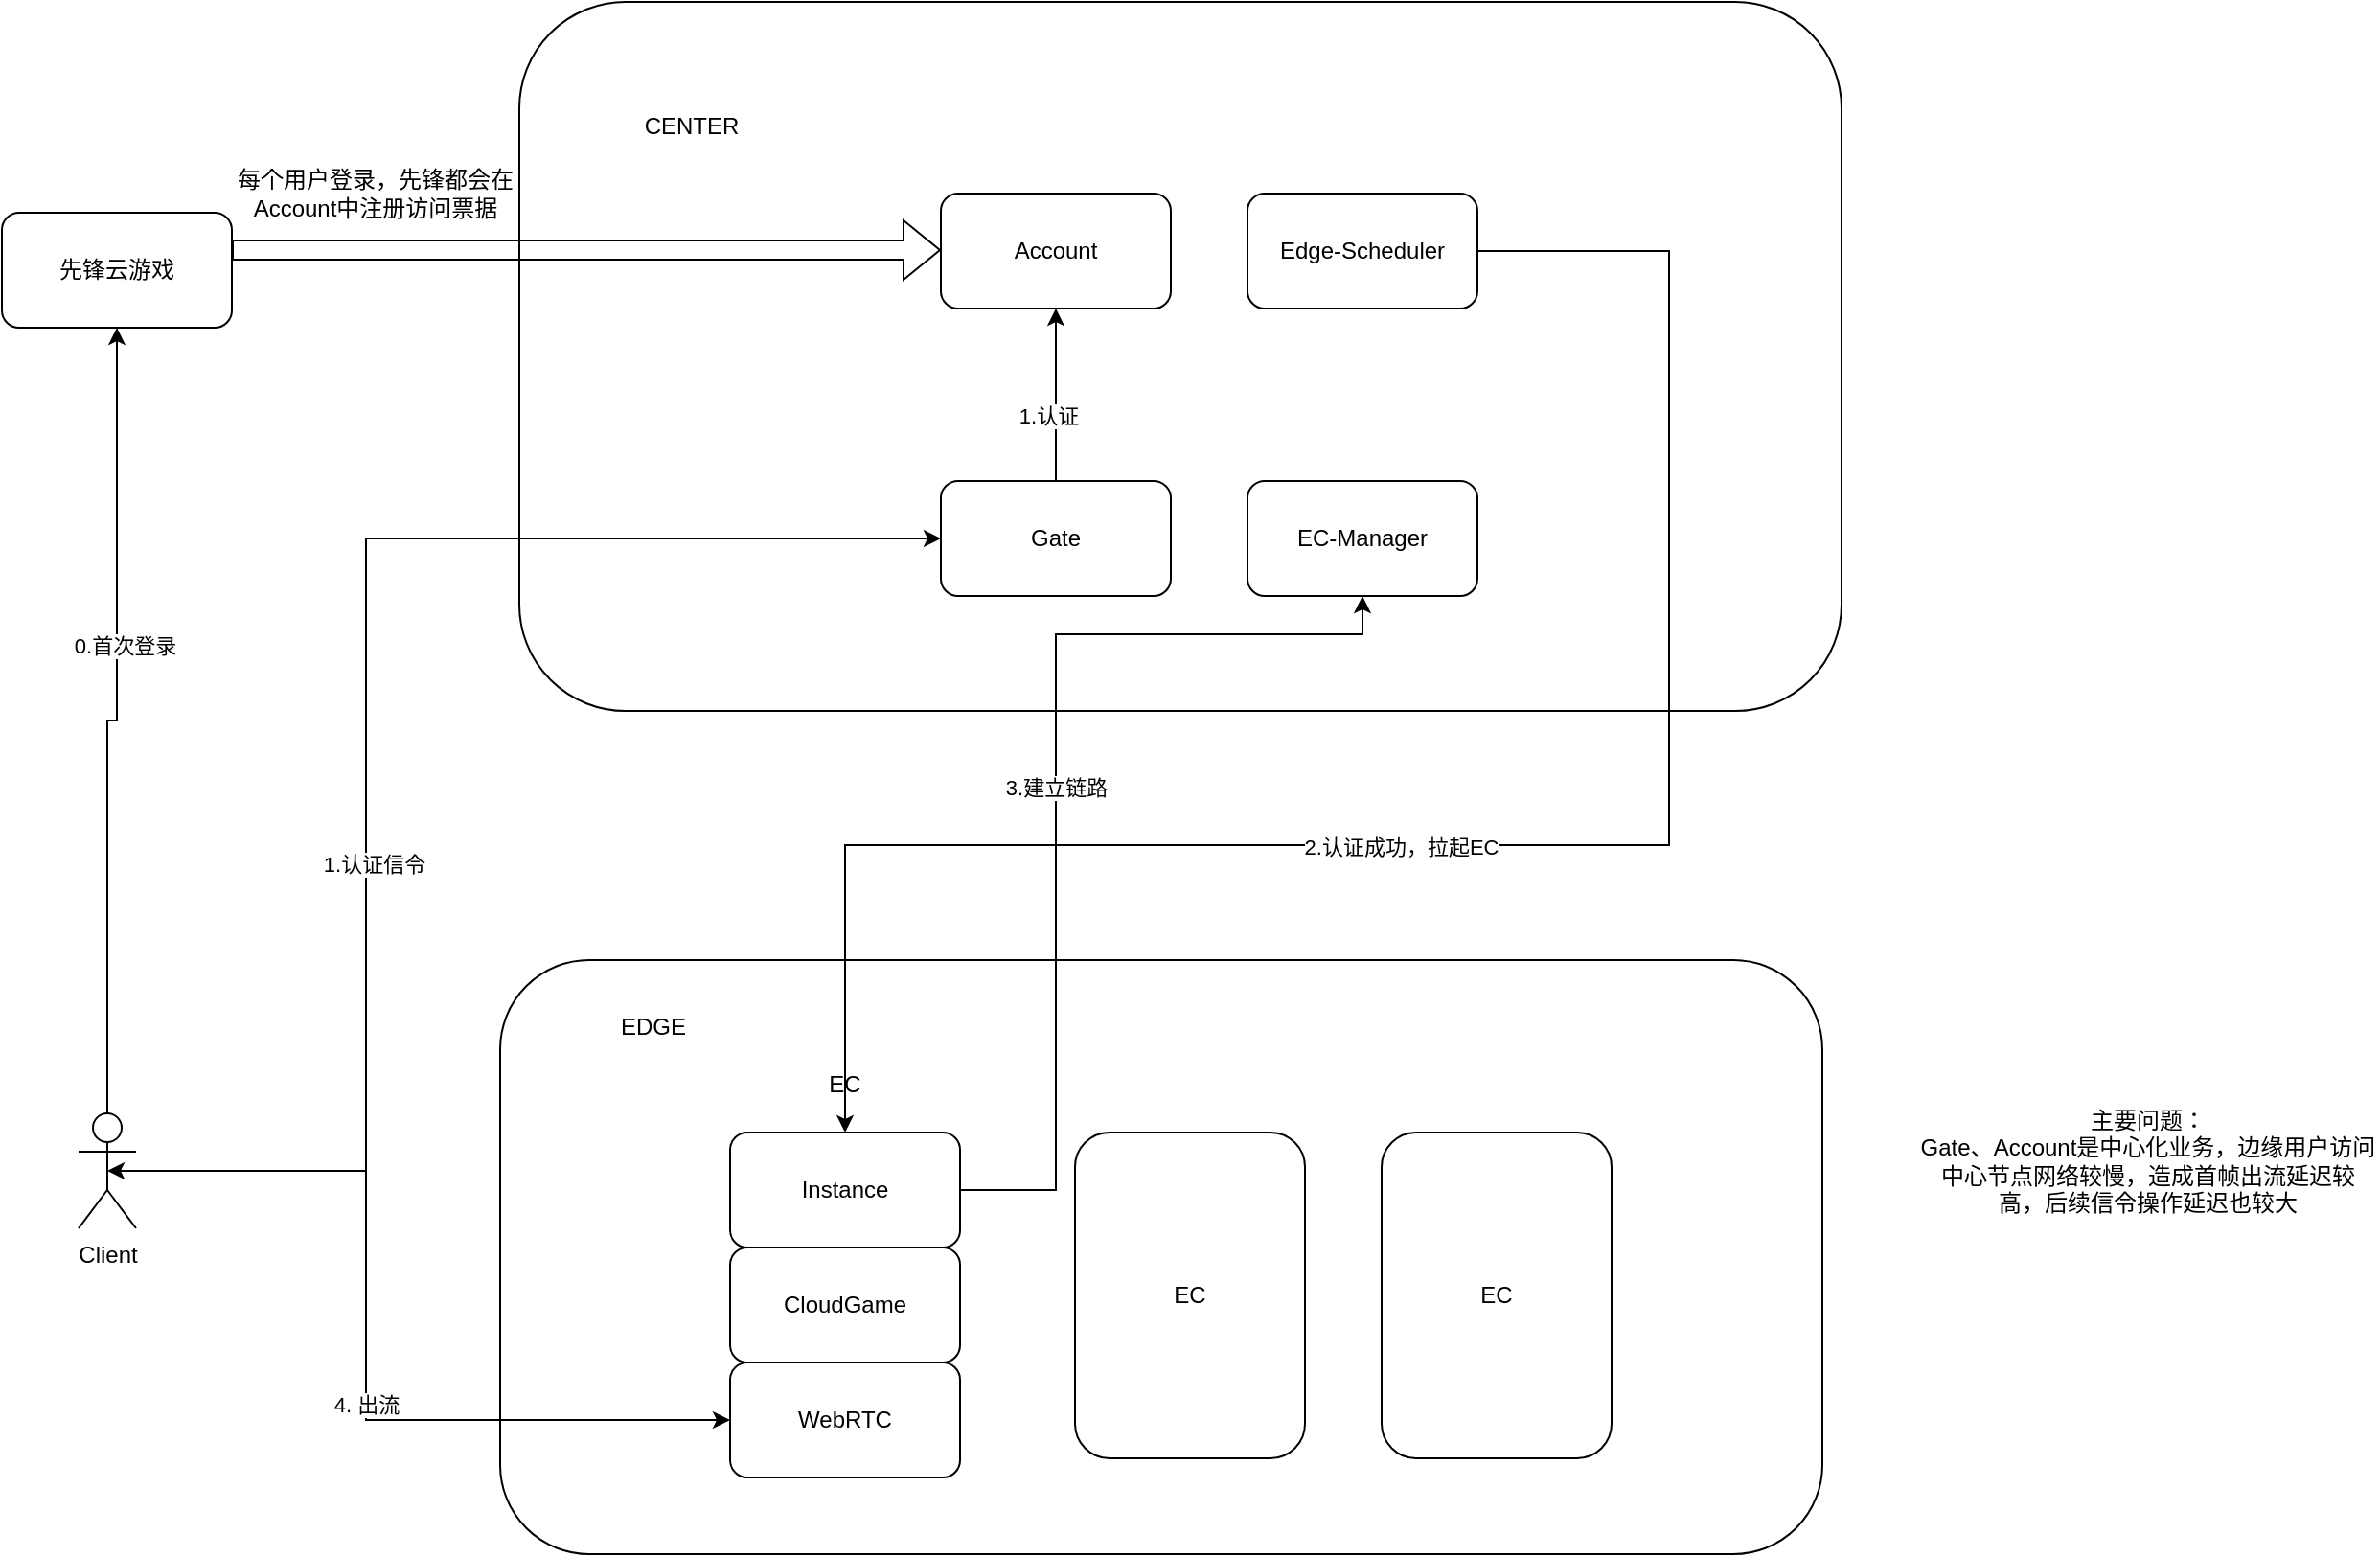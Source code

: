 <mxfile version="21.3.7" type="github">
  <diagram name="第 1 页" id="u9xsWpQFxnqnGb84cIbE">
    <mxGraphModel dx="1434" dy="700" grid="1" gridSize="10" guides="1" tooltips="1" connect="1" arrows="1" fold="1" page="1" pageScale="1" pageWidth="1654" pageHeight="1169" math="0" shadow="0">
      <root>
        <mxCell id="0" />
        <mxCell id="1" parent="0" />
        <mxCell id="U18qFELPGXhDUwl8TsIR-13" value="" style="rounded=1;whiteSpace=wrap;html=1;" vertex="1" parent="1">
          <mxGeometry x="300" y="650" width="690" height="310" as="geometry" />
        </mxCell>
        <mxCell id="U18qFELPGXhDUwl8TsIR-5" value="" style="rounded=1;whiteSpace=wrap;html=1;" vertex="1" parent="1">
          <mxGeometry x="310" y="150" width="690" height="370" as="geometry" />
        </mxCell>
        <mxCell id="U18qFELPGXhDUwl8TsIR-1" value="Account" style="rounded=1;whiteSpace=wrap;html=1;" vertex="1" parent="1">
          <mxGeometry x="530" y="250" width="120" height="60" as="geometry" />
        </mxCell>
        <mxCell id="U18qFELPGXhDUwl8TsIR-22" style="edgeStyle=orthogonalEdgeStyle;rounded=0;orthogonalLoop=1;jettySize=auto;html=1;exitX=1;exitY=0.5;exitDx=0;exitDy=0;entryX=0.5;entryY=0;entryDx=0;entryDy=0;" edge="1" parent="1" source="U18qFELPGXhDUwl8TsIR-2" target="U18qFELPGXhDUwl8TsIR-7">
          <mxGeometry relative="1" as="geometry">
            <Array as="points">
              <mxPoint x="910" y="280" />
              <mxPoint x="910" y="590" />
              <mxPoint x="480" y="590" />
            </Array>
          </mxGeometry>
        </mxCell>
        <mxCell id="U18qFELPGXhDUwl8TsIR-23" value="2.认证成功，拉起EC" style="edgeLabel;html=1;align=center;verticalAlign=middle;resizable=0;points=[];" vertex="1" connectable="0" parent="U18qFELPGXhDUwl8TsIR-22">
          <mxGeometry x="0.111" y="1" relative="1" as="geometry">
            <mxPoint as="offset" />
          </mxGeometry>
        </mxCell>
        <mxCell id="U18qFELPGXhDUwl8TsIR-2" value="Edge-Scheduler" style="rounded=1;whiteSpace=wrap;html=1;" vertex="1" parent="1">
          <mxGeometry x="690" y="250" width="120" height="60" as="geometry" />
        </mxCell>
        <mxCell id="U18qFELPGXhDUwl8TsIR-3" value="EC-Manager" style="rounded=1;whiteSpace=wrap;html=1;" vertex="1" parent="1">
          <mxGeometry x="690" y="400" width="120" height="60" as="geometry" />
        </mxCell>
        <mxCell id="U18qFELPGXhDUwl8TsIR-20" style="edgeStyle=orthogonalEdgeStyle;rounded=0;orthogonalLoop=1;jettySize=auto;html=1;exitX=0.5;exitY=0;exitDx=0;exitDy=0;" edge="1" parent="1" source="U18qFELPGXhDUwl8TsIR-4" target="U18qFELPGXhDUwl8TsIR-1">
          <mxGeometry relative="1" as="geometry" />
        </mxCell>
        <mxCell id="U18qFELPGXhDUwl8TsIR-21" value="1.认证" style="edgeLabel;html=1;align=center;verticalAlign=middle;resizable=0;points=[];" vertex="1" connectable="0" parent="U18qFELPGXhDUwl8TsIR-20">
          <mxGeometry x="-0.244" y="4" relative="1" as="geometry">
            <mxPoint as="offset" />
          </mxGeometry>
        </mxCell>
        <mxCell id="U18qFELPGXhDUwl8TsIR-4" value="Gate" style="rounded=1;whiteSpace=wrap;html=1;" vertex="1" parent="1">
          <mxGeometry x="530" y="400" width="120" height="60" as="geometry" />
        </mxCell>
        <mxCell id="U18qFELPGXhDUwl8TsIR-6" value="CENTER" style="text;html=1;strokeColor=none;fillColor=none;align=center;verticalAlign=middle;whiteSpace=wrap;rounded=0;" vertex="1" parent="1">
          <mxGeometry x="370" y="200" width="60" height="30" as="geometry" />
        </mxCell>
        <mxCell id="U18qFELPGXhDUwl8TsIR-27" value="3.建立链路" style="edgeStyle=orthogonalEdgeStyle;rounded=0;orthogonalLoop=1;jettySize=auto;html=1;exitX=1;exitY=0.5;exitDx=0;exitDy=0;" edge="1" parent="1" source="U18qFELPGXhDUwl8TsIR-7" target="U18qFELPGXhDUwl8TsIR-3">
          <mxGeometry relative="1" as="geometry">
            <Array as="points">
              <mxPoint x="590" y="770" />
              <mxPoint x="590" y="480" />
              <mxPoint x="750" y="480" />
            </Array>
          </mxGeometry>
        </mxCell>
        <mxCell id="U18qFELPGXhDUwl8TsIR-7" value="Instance" style="rounded=1;whiteSpace=wrap;html=1;" vertex="1" parent="1">
          <mxGeometry x="420" y="740" width="120" height="60" as="geometry" />
        </mxCell>
        <mxCell id="U18qFELPGXhDUwl8TsIR-8" value="CloudGame" style="rounded=1;whiteSpace=wrap;html=1;" vertex="1" parent="1">
          <mxGeometry x="420" y="800" width="120" height="60" as="geometry" />
        </mxCell>
        <mxCell id="U18qFELPGXhDUwl8TsIR-9" value="WebRTC" style="rounded=1;whiteSpace=wrap;html=1;" vertex="1" parent="1">
          <mxGeometry x="420" y="860" width="120" height="60" as="geometry" />
        </mxCell>
        <mxCell id="U18qFELPGXhDUwl8TsIR-10" value="EC" style="text;html=1;strokeColor=none;fillColor=none;align=center;verticalAlign=middle;whiteSpace=wrap;rounded=0;" vertex="1" parent="1">
          <mxGeometry x="450" y="700" width="60" height="30" as="geometry" />
        </mxCell>
        <mxCell id="U18qFELPGXhDUwl8TsIR-11" value="EC" style="rounded=1;whiteSpace=wrap;html=1;" vertex="1" parent="1">
          <mxGeometry x="600" y="740" width="120" height="170" as="geometry" />
        </mxCell>
        <mxCell id="U18qFELPGXhDUwl8TsIR-12" value="EC" style="rounded=1;whiteSpace=wrap;html=1;" vertex="1" parent="1">
          <mxGeometry x="760" y="740" width="120" height="170" as="geometry" />
        </mxCell>
        <mxCell id="U18qFELPGXhDUwl8TsIR-14" value="EDGE" style="text;html=1;strokeColor=none;fillColor=none;align=center;verticalAlign=middle;whiteSpace=wrap;rounded=0;" vertex="1" parent="1">
          <mxGeometry x="350" y="670" width="60" height="30" as="geometry" />
        </mxCell>
        <mxCell id="U18qFELPGXhDUwl8TsIR-18" style="edgeStyle=orthogonalEdgeStyle;rounded=0;orthogonalLoop=1;jettySize=auto;html=1;exitX=0.5;exitY=0.5;exitDx=0;exitDy=0;exitPerimeter=0;entryX=0;entryY=0.5;entryDx=0;entryDy=0;startArrow=classic;startFill=1;" edge="1" parent="1" source="U18qFELPGXhDUwl8TsIR-15" target="U18qFELPGXhDUwl8TsIR-4">
          <mxGeometry relative="1" as="geometry">
            <Array as="points">
              <mxPoint x="230" y="760" />
              <mxPoint x="230" y="430" />
            </Array>
          </mxGeometry>
        </mxCell>
        <mxCell id="U18qFELPGXhDUwl8TsIR-19" value="1.认证信令" style="edgeLabel;html=1;align=center;verticalAlign=middle;resizable=0;points=[];" vertex="1" connectable="0" parent="U18qFELPGXhDUwl8TsIR-18">
          <mxGeometry x="-0.229" y="-4" relative="1" as="geometry">
            <mxPoint as="offset" />
          </mxGeometry>
        </mxCell>
        <mxCell id="U18qFELPGXhDUwl8TsIR-28" style="edgeStyle=orthogonalEdgeStyle;rounded=0;orthogonalLoop=1;jettySize=auto;html=1;entryX=0;entryY=0.5;entryDx=0;entryDy=0;" edge="1" parent="1" source="U18qFELPGXhDUwl8TsIR-15" target="U18qFELPGXhDUwl8TsIR-9">
          <mxGeometry relative="1" as="geometry">
            <Array as="points">
              <mxPoint x="230" y="760" />
              <mxPoint x="230" y="890" />
            </Array>
          </mxGeometry>
        </mxCell>
        <mxCell id="U18qFELPGXhDUwl8TsIR-29" value="4. 出流" style="edgeLabel;html=1;align=center;verticalAlign=middle;resizable=0;points=[];" vertex="1" connectable="0" parent="U18qFELPGXhDUwl8TsIR-28">
          <mxGeometry x="0.1" relative="1" as="geometry">
            <mxPoint as="offset" />
          </mxGeometry>
        </mxCell>
        <mxCell id="U18qFELPGXhDUwl8TsIR-35" style="edgeStyle=orthogonalEdgeStyle;rounded=0;orthogonalLoop=1;jettySize=auto;html=1;exitX=0.5;exitY=0;exitDx=0;exitDy=0;exitPerimeter=0;entryX=0.5;entryY=1;entryDx=0;entryDy=0;" edge="1" parent="1" source="U18qFELPGXhDUwl8TsIR-15" target="U18qFELPGXhDUwl8TsIR-34">
          <mxGeometry relative="1" as="geometry" />
        </mxCell>
        <mxCell id="U18qFELPGXhDUwl8TsIR-36" value="0.首次登录" style="edgeLabel;html=1;align=center;verticalAlign=middle;resizable=0;points=[];" vertex="1" connectable="0" parent="U18qFELPGXhDUwl8TsIR-35">
          <mxGeometry x="0.2" y="-4" relative="1" as="geometry">
            <mxPoint as="offset" />
          </mxGeometry>
        </mxCell>
        <mxCell id="U18qFELPGXhDUwl8TsIR-15" value="Client" style="shape=umlActor;verticalLabelPosition=bottom;verticalAlign=top;html=1;outlineConnect=0;" vertex="1" parent="1">
          <mxGeometry x="80" y="730" width="30" height="60" as="geometry" />
        </mxCell>
        <mxCell id="U18qFELPGXhDUwl8TsIR-30" value="主要问题：&lt;br&gt;Gate、Account是中心化业务，边缘用户访问中心节点网络较慢，造成首帧出流延迟较高，后续信令操作延迟也较大" style="text;html=1;strokeColor=none;fillColor=none;align=center;verticalAlign=middle;whiteSpace=wrap;rounded=0;" vertex="1" parent="1">
          <mxGeometry x="1040" y="710" width="240" height="90" as="geometry" />
        </mxCell>
        <mxCell id="U18qFELPGXhDUwl8TsIR-32" value="" style="shape=flexArrow;endArrow=classic;html=1;rounded=0;" edge="1" parent="1">
          <mxGeometry width="50" height="50" relative="1" as="geometry">
            <mxPoint x="160" y="279.5" as="sourcePoint" />
            <mxPoint x="530" y="279.5" as="targetPoint" />
          </mxGeometry>
        </mxCell>
        <mxCell id="U18qFELPGXhDUwl8TsIR-33" value="每个用户登录，先锋都会在Account中注册访问票据" style="text;html=1;strokeColor=none;fillColor=none;align=center;verticalAlign=middle;whiteSpace=wrap;rounded=0;" vertex="1" parent="1">
          <mxGeometry x="160" y="230" width="150" height="40" as="geometry" />
        </mxCell>
        <mxCell id="U18qFELPGXhDUwl8TsIR-34" value="先锋云游戏" style="rounded=1;whiteSpace=wrap;html=1;" vertex="1" parent="1">
          <mxGeometry x="40" y="260" width="120" height="60" as="geometry" />
        </mxCell>
      </root>
    </mxGraphModel>
  </diagram>
</mxfile>
